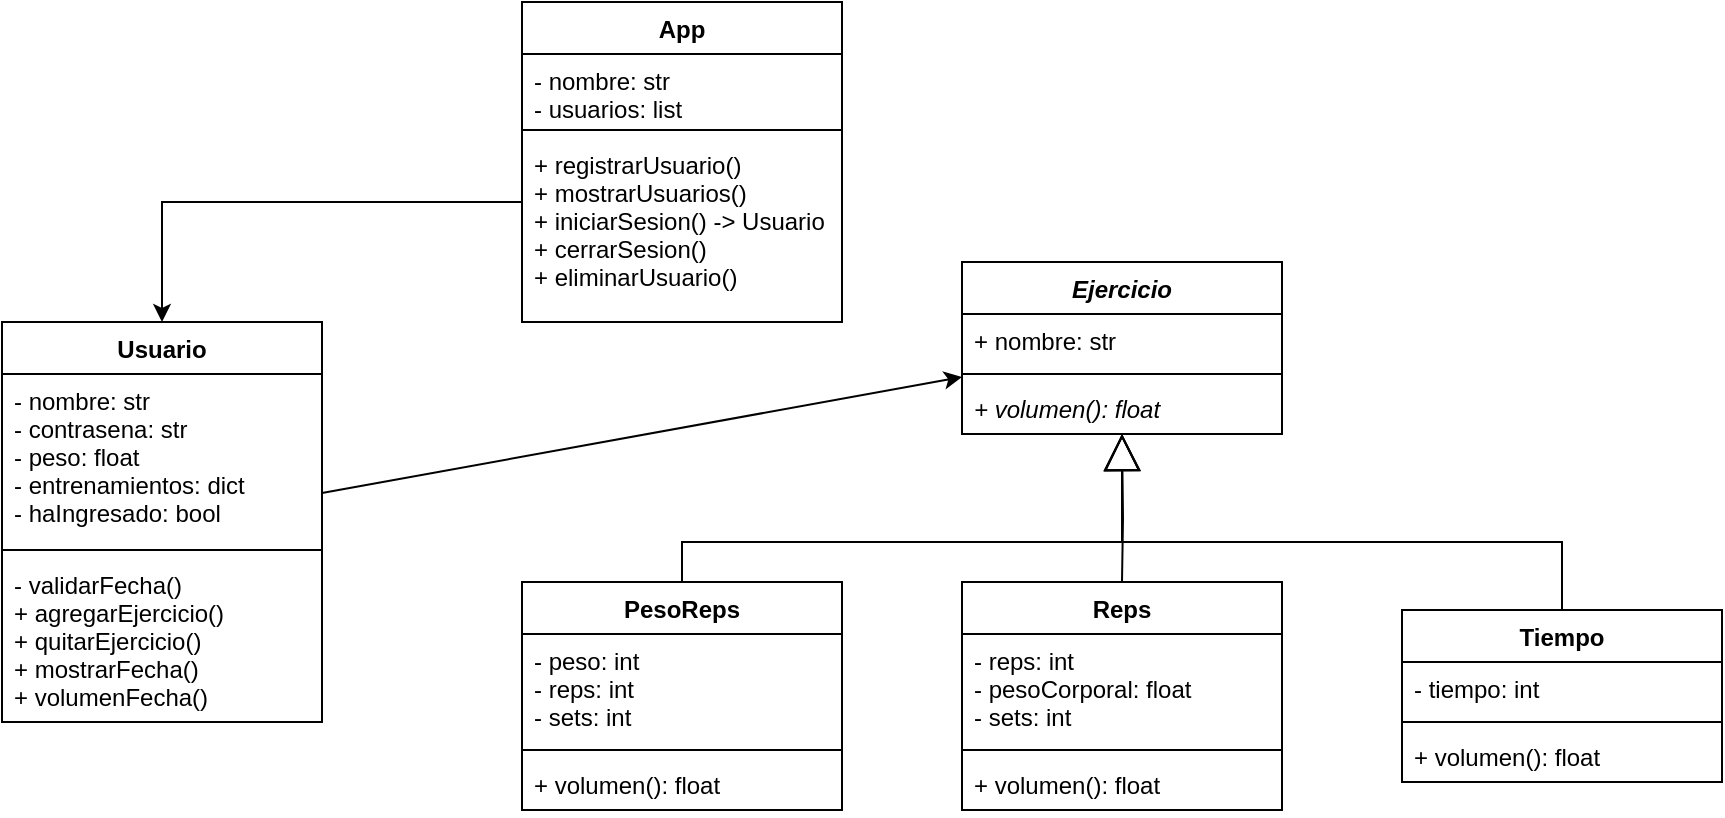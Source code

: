<mxfile version="15.7.3" type="device"><diagram id="FEKRnTKG9BMU_7PkXdzb" name="Page-1"><mxGraphModel dx="981" dy="594" grid="1" gridSize="10" guides="1" tooltips="1" connect="1" arrows="1" fold="1" page="0" pageScale="1" pageWidth="1169" pageHeight="827" math="0" shadow="0"><root><mxCell id="0"/><mxCell id="1" parent="0"/><mxCell id="u-BgUUkIFFy1586rAtdB-1" value="App" style="swimlane;fontStyle=1;align=center;verticalAlign=top;childLayout=stackLayout;horizontal=1;startSize=26;horizontalStack=0;resizeParent=1;resizeParentMax=0;resizeLast=0;collapsible=1;marginBottom=0;" parent="1" vertex="1"><mxGeometry x="520" y="60" width="160" height="160" as="geometry"/></mxCell><mxCell id="u-BgUUkIFFy1586rAtdB-2" value="- nombre: str&#10;- usuarios: list" style="text;strokeColor=none;fillColor=none;align=left;verticalAlign=top;spacingLeft=4;spacingRight=4;overflow=hidden;rotatable=0;points=[[0,0.5],[1,0.5]];portConstraint=eastwest;" parent="u-BgUUkIFFy1586rAtdB-1" vertex="1"><mxGeometry y="26" width="160" height="34" as="geometry"/></mxCell><mxCell id="u-BgUUkIFFy1586rAtdB-3" value="" style="line;strokeWidth=1;fillColor=none;align=left;verticalAlign=middle;spacingTop=-1;spacingLeft=3;spacingRight=3;rotatable=0;labelPosition=right;points=[];portConstraint=eastwest;" parent="u-BgUUkIFFy1586rAtdB-1" vertex="1"><mxGeometry y="60" width="160" height="8" as="geometry"/></mxCell><mxCell id="u-BgUUkIFFy1586rAtdB-4" value="+ registrarUsuario()&#10;+ mostrarUsuarios()&#10;+ iniciarSesion() -&gt; Usuario&#10;+ cerrarSesion()&#10;+ eliminarUsuario()" style="text;strokeColor=none;fillColor=none;align=left;verticalAlign=top;spacingLeft=4;spacingRight=4;overflow=hidden;rotatable=0;points=[[0,0.5],[1,0.5]];portConstraint=eastwest;" parent="u-BgUUkIFFy1586rAtdB-1" vertex="1"><mxGeometry y="68" width="160" height="92" as="geometry"/></mxCell><mxCell id="u-BgUUkIFFy1586rAtdB-5" value="Usuario" style="swimlane;fontStyle=1;align=center;verticalAlign=top;childLayout=stackLayout;horizontal=1;startSize=26;horizontalStack=0;resizeParent=1;resizeParentMax=0;resizeLast=0;collapsible=1;marginBottom=0;" parent="1" vertex="1"><mxGeometry x="260" y="220" width="160" height="200" as="geometry"/></mxCell><mxCell id="u-BgUUkIFFy1586rAtdB-6" value="- nombre: str&#10;- contrasena: str&#10;- peso: float&#10;- entrenamientos: dict&#10;- haIngresado: bool" style="text;strokeColor=none;fillColor=none;align=left;verticalAlign=top;spacingLeft=4;spacingRight=4;overflow=hidden;rotatable=0;points=[[0,0.5],[1,0.5]];portConstraint=eastwest;" parent="u-BgUUkIFFy1586rAtdB-5" vertex="1"><mxGeometry y="26" width="160" height="84" as="geometry"/></mxCell><mxCell id="u-BgUUkIFFy1586rAtdB-7" value="" style="line;strokeWidth=1;fillColor=none;align=left;verticalAlign=middle;spacingTop=-1;spacingLeft=3;spacingRight=3;rotatable=0;labelPosition=right;points=[];portConstraint=eastwest;" parent="u-BgUUkIFFy1586rAtdB-5" vertex="1"><mxGeometry y="110" width="160" height="8" as="geometry"/></mxCell><mxCell id="u-BgUUkIFFy1586rAtdB-8" value="- validarFecha()&#10;+ agregarEjercicio()&#10;+ quitarEjercicio()&#10;+ mostrarFecha()&#10;+ volumenFecha()" style="text;strokeColor=none;fillColor=none;align=left;verticalAlign=top;spacingLeft=4;spacingRight=4;overflow=hidden;rotatable=0;points=[[0,0.5],[1,0.5]];portConstraint=eastwest;" parent="u-BgUUkIFFy1586rAtdB-5" vertex="1"><mxGeometry y="118" width="160" height="82" as="geometry"/></mxCell><mxCell id="u-BgUUkIFFy1586rAtdB-25" style="edgeStyle=orthogonalEdgeStyle;rounded=0;orthogonalLoop=1;jettySize=auto;html=1;endArrow=block;endFill=0;endSize=16;" parent="1" target="Ee8zTxGTiAPqXqnddZL3-1" edge="1"><mxGeometry relative="1" as="geometry"><mxPoint x="820" y="350.0" as="sourcePoint"/><mxPoint x="820" y="290" as="targetPoint"/></mxGeometry></mxCell><mxCell id="u-BgUUkIFFy1586rAtdB-26" style="edgeStyle=orthogonalEdgeStyle;rounded=0;orthogonalLoop=1;jettySize=auto;html=1;endArrow=block;endFill=0;endSize=16;" parent="1" target="Ee8zTxGTiAPqXqnddZL3-1" edge="1"><mxGeometry relative="1" as="geometry"><Array as="points"><mxPoint x="600" y="330"/><mxPoint x="820" y="330"/></Array><mxPoint x="600" y="350" as="sourcePoint"/><mxPoint x="820" y="290" as="targetPoint"/></mxGeometry></mxCell><mxCell id="u-BgUUkIFFy1586rAtdB-27" style="edgeStyle=orthogonalEdgeStyle;rounded=0;orthogonalLoop=1;jettySize=auto;html=1;endArrow=block;endFill=0;endSize=16;exitX=0.5;exitY=0;exitDx=0;exitDy=0;" parent="1" source="OVnNdvdcYlRJ_-KlmrgV-9" target="Ee8zTxGTiAPqXqnddZL3-1" edge="1"><mxGeometry relative="1" as="geometry"><Array as="points"><mxPoint x="1040" y="330"/><mxPoint x="820" y="330"/></Array><mxPoint x="1040.034" y="350.0" as="sourcePoint"/><mxPoint x="820" y="290" as="targetPoint"/></mxGeometry></mxCell><mxCell id="u-BgUUkIFFy1586rAtdB-28" value="" style="endArrow=none;endFill=0;endSize=24;html=1;rounded=0;edgeStyle=orthogonalEdgeStyle;startArrow=classic;startFill=1;" parent="1" source="u-BgUUkIFFy1586rAtdB-5" target="u-BgUUkIFFy1586rAtdB-1" edge="1"><mxGeometry width="160" relative="1" as="geometry"><mxPoint x="250" y="180" as="sourcePoint"/><mxPoint x="410" y="180" as="targetPoint"/><Array as="points"><mxPoint x="340" y="160"/></Array></mxGeometry></mxCell><mxCell id="OVnNdvdcYlRJ_-KlmrgV-1" value="PesoReps" style="swimlane;fontStyle=1;align=center;verticalAlign=top;childLayout=stackLayout;horizontal=1;startSize=26;horizontalStack=0;resizeParent=1;resizeParentMax=0;resizeLast=0;collapsible=1;marginBottom=0;" parent="1" vertex="1"><mxGeometry x="520" y="350" width="160" height="114" as="geometry"/></mxCell><mxCell id="OVnNdvdcYlRJ_-KlmrgV-2" value="- peso: int&#10;- reps: int&#10;- sets: int" style="text;strokeColor=none;fillColor=none;align=left;verticalAlign=top;spacingLeft=4;spacingRight=4;overflow=hidden;rotatable=0;points=[[0,0.5],[1,0.5]];portConstraint=eastwest;" parent="OVnNdvdcYlRJ_-KlmrgV-1" vertex="1"><mxGeometry y="26" width="160" height="54" as="geometry"/></mxCell><mxCell id="OVnNdvdcYlRJ_-KlmrgV-3" value="" style="line;strokeWidth=1;fillColor=none;align=left;verticalAlign=middle;spacingTop=-1;spacingLeft=3;spacingRight=3;rotatable=0;labelPosition=right;points=[];portConstraint=eastwest;" parent="OVnNdvdcYlRJ_-KlmrgV-1" vertex="1"><mxGeometry y="80" width="160" height="8" as="geometry"/></mxCell><mxCell id="OVnNdvdcYlRJ_-KlmrgV-4" value="+ volumen(): float" style="text;strokeColor=none;fillColor=none;align=left;verticalAlign=top;spacingLeft=4;spacingRight=4;overflow=hidden;rotatable=0;points=[[0,0.5],[1,0.5]];portConstraint=eastwest;" parent="OVnNdvdcYlRJ_-KlmrgV-1" vertex="1"><mxGeometry y="88" width="160" height="26" as="geometry"/></mxCell><mxCell id="OVnNdvdcYlRJ_-KlmrgV-5" value="Reps" style="swimlane;fontStyle=1;align=center;verticalAlign=top;childLayout=stackLayout;horizontal=1;startSize=26;horizontalStack=0;resizeParent=1;resizeParentMax=0;resizeLast=0;collapsible=1;marginBottom=0;" parent="1" vertex="1"><mxGeometry x="740" y="350" width="160" height="114" as="geometry"/></mxCell><mxCell id="OVnNdvdcYlRJ_-KlmrgV-6" value="- reps: int&#10;- pesoCorporal: float&#10;- sets: int" style="text;strokeColor=none;fillColor=none;align=left;verticalAlign=top;spacingLeft=4;spacingRight=4;overflow=hidden;rotatable=0;points=[[0,0.5],[1,0.5]];portConstraint=eastwest;" parent="OVnNdvdcYlRJ_-KlmrgV-5" vertex="1"><mxGeometry y="26" width="160" height="54" as="geometry"/></mxCell><mxCell id="OVnNdvdcYlRJ_-KlmrgV-7" value="" style="line;strokeWidth=1;fillColor=none;align=left;verticalAlign=middle;spacingTop=-1;spacingLeft=3;spacingRight=3;rotatable=0;labelPosition=right;points=[];portConstraint=eastwest;" parent="OVnNdvdcYlRJ_-KlmrgV-5" vertex="1"><mxGeometry y="80" width="160" height="8" as="geometry"/></mxCell><mxCell id="OVnNdvdcYlRJ_-KlmrgV-8" value="+ volumen(): float" style="text;strokeColor=none;fillColor=none;align=left;verticalAlign=top;spacingLeft=4;spacingRight=4;overflow=hidden;rotatable=0;points=[[0,0.5],[1,0.5]];portConstraint=eastwest;" parent="OVnNdvdcYlRJ_-KlmrgV-5" vertex="1"><mxGeometry y="88" width="160" height="26" as="geometry"/></mxCell><mxCell id="OVnNdvdcYlRJ_-KlmrgV-9" value="Tiempo" style="swimlane;fontStyle=1;align=center;verticalAlign=top;childLayout=stackLayout;horizontal=1;startSize=26;horizontalStack=0;resizeParent=1;resizeParentMax=0;resizeLast=0;collapsible=1;marginBottom=0;" parent="1" vertex="1"><mxGeometry x="960" y="364" width="160" height="86" as="geometry"/></mxCell><mxCell id="OVnNdvdcYlRJ_-KlmrgV-10" value="- tiempo: int" style="text;strokeColor=none;fillColor=none;align=left;verticalAlign=top;spacingLeft=4;spacingRight=4;overflow=hidden;rotatable=0;points=[[0,0.5],[1,0.5]];portConstraint=eastwest;" parent="OVnNdvdcYlRJ_-KlmrgV-9" vertex="1"><mxGeometry y="26" width="160" height="26" as="geometry"/></mxCell><mxCell id="OVnNdvdcYlRJ_-KlmrgV-11" value="" style="line;strokeWidth=1;fillColor=none;align=left;verticalAlign=middle;spacingTop=-1;spacingLeft=3;spacingRight=3;rotatable=0;labelPosition=right;points=[];portConstraint=eastwest;" parent="OVnNdvdcYlRJ_-KlmrgV-9" vertex="1"><mxGeometry y="52" width="160" height="8" as="geometry"/></mxCell><mxCell id="OVnNdvdcYlRJ_-KlmrgV-12" value="+ volumen(): float" style="text;strokeColor=none;fillColor=none;align=left;verticalAlign=top;spacingLeft=4;spacingRight=4;overflow=hidden;rotatable=0;points=[[0,0.5],[1,0.5]];portConstraint=eastwest;" parent="OVnNdvdcYlRJ_-KlmrgV-9" vertex="1"><mxGeometry y="60" width="160" height="26" as="geometry"/></mxCell><mxCell id="mXAYatnPwsZy6KyZOEce-3" value="" style="endArrow=classic;html=1;rounded=0;startArrow=none;startFill=0;endFill=1;" parent="1" source="u-BgUUkIFFy1586rAtdB-5" target="Ee8zTxGTiAPqXqnddZL3-1" edge="1"><mxGeometry width="50" height="50" relative="1" as="geometry"><mxPoint x="520" y="290" as="sourcePoint"/><mxPoint x="740" y="265.833" as="targetPoint"/></mxGeometry></mxCell><mxCell id="Ee8zTxGTiAPqXqnddZL3-1" value="Ejercicio" style="swimlane;fontStyle=3;align=center;verticalAlign=top;childLayout=stackLayout;horizontal=1;startSize=26;horizontalStack=0;resizeParent=1;resizeParentMax=0;resizeLast=0;collapsible=1;marginBottom=0;" parent="1" vertex="1"><mxGeometry x="740" y="190" width="160" height="86" as="geometry"/></mxCell><mxCell id="Ee8zTxGTiAPqXqnddZL3-2" value="+ nombre: str" style="text;strokeColor=none;fillColor=none;align=left;verticalAlign=top;spacingLeft=4;spacingRight=4;overflow=hidden;rotatable=0;points=[[0,0.5],[1,0.5]];portConstraint=eastwest;" parent="Ee8zTxGTiAPqXqnddZL3-1" vertex="1"><mxGeometry y="26" width="160" height="26" as="geometry"/></mxCell><mxCell id="Ee8zTxGTiAPqXqnddZL3-3" value="" style="line;strokeWidth=1;fillColor=none;align=left;verticalAlign=middle;spacingTop=-1;spacingLeft=3;spacingRight=3;rotatable=0;labelPosition=right;points=[];portConstraint=eastwest;" parent="Ee8zTxGTiAPqXqnddZL3-1" vertex="1"><mxGeometry y="52" width="160" height="8" as="geometry"/></mxCell><mxCell id="Ee8zTxGTiAPqXqnddZL3-4" value="+ volumen(): float" style="text;strokeColor=none;fillColor=none;align=left;verticalAlign=top;spacingLeft=4;spacingRight=4;overflow=hidden;rotatable=0;points=[[0,0.5],[1,0.5]];portConstraint=eastwest;fontStyle=2" parent="Ee8zTxGTiAPqXqnddZL3-1" vertex="1"><mxGeometry y="60" width="160" height="26" as="geometry"/></mxCell></root></mxGraphModel></diagram></mxfile>